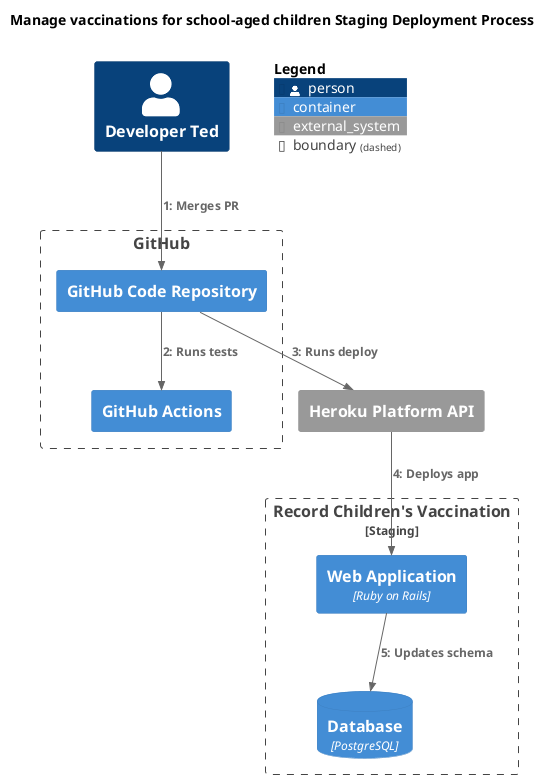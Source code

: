 @startuml

!include <C4/C4_Dynamic.puml>

title "Manage vaccinations for school-aged children Staging Deployment Process"

System_Ext(herokuAPI, "Heroku Platform API")
Boundary(record, "Record Children's Vaccination", "Staging") {
  Container(serverStaging, "Web Application", "Ruby on Rails")
  ContainerDb(dbStaging, "Database", "PostgreSQL")
}

Person(devT, "Developer Ted")

Boundary(github, "GitHub") {
    Container(repo, "GitHub Code Repository")
    Container(actions, "GitHub Actions")
}

Rel(devT, repo, "Merges PR")
Rel(repo, actions, "Runs tests")
Rel(repo, herokuAPI, "Runs deploy")
Rel(herokuAPI, serverStaging, "Deploys app")
Rel(serverStaging, dbStaging, "Updates schema")

SHOW_FLOATING_LEGEND()

@enduml
